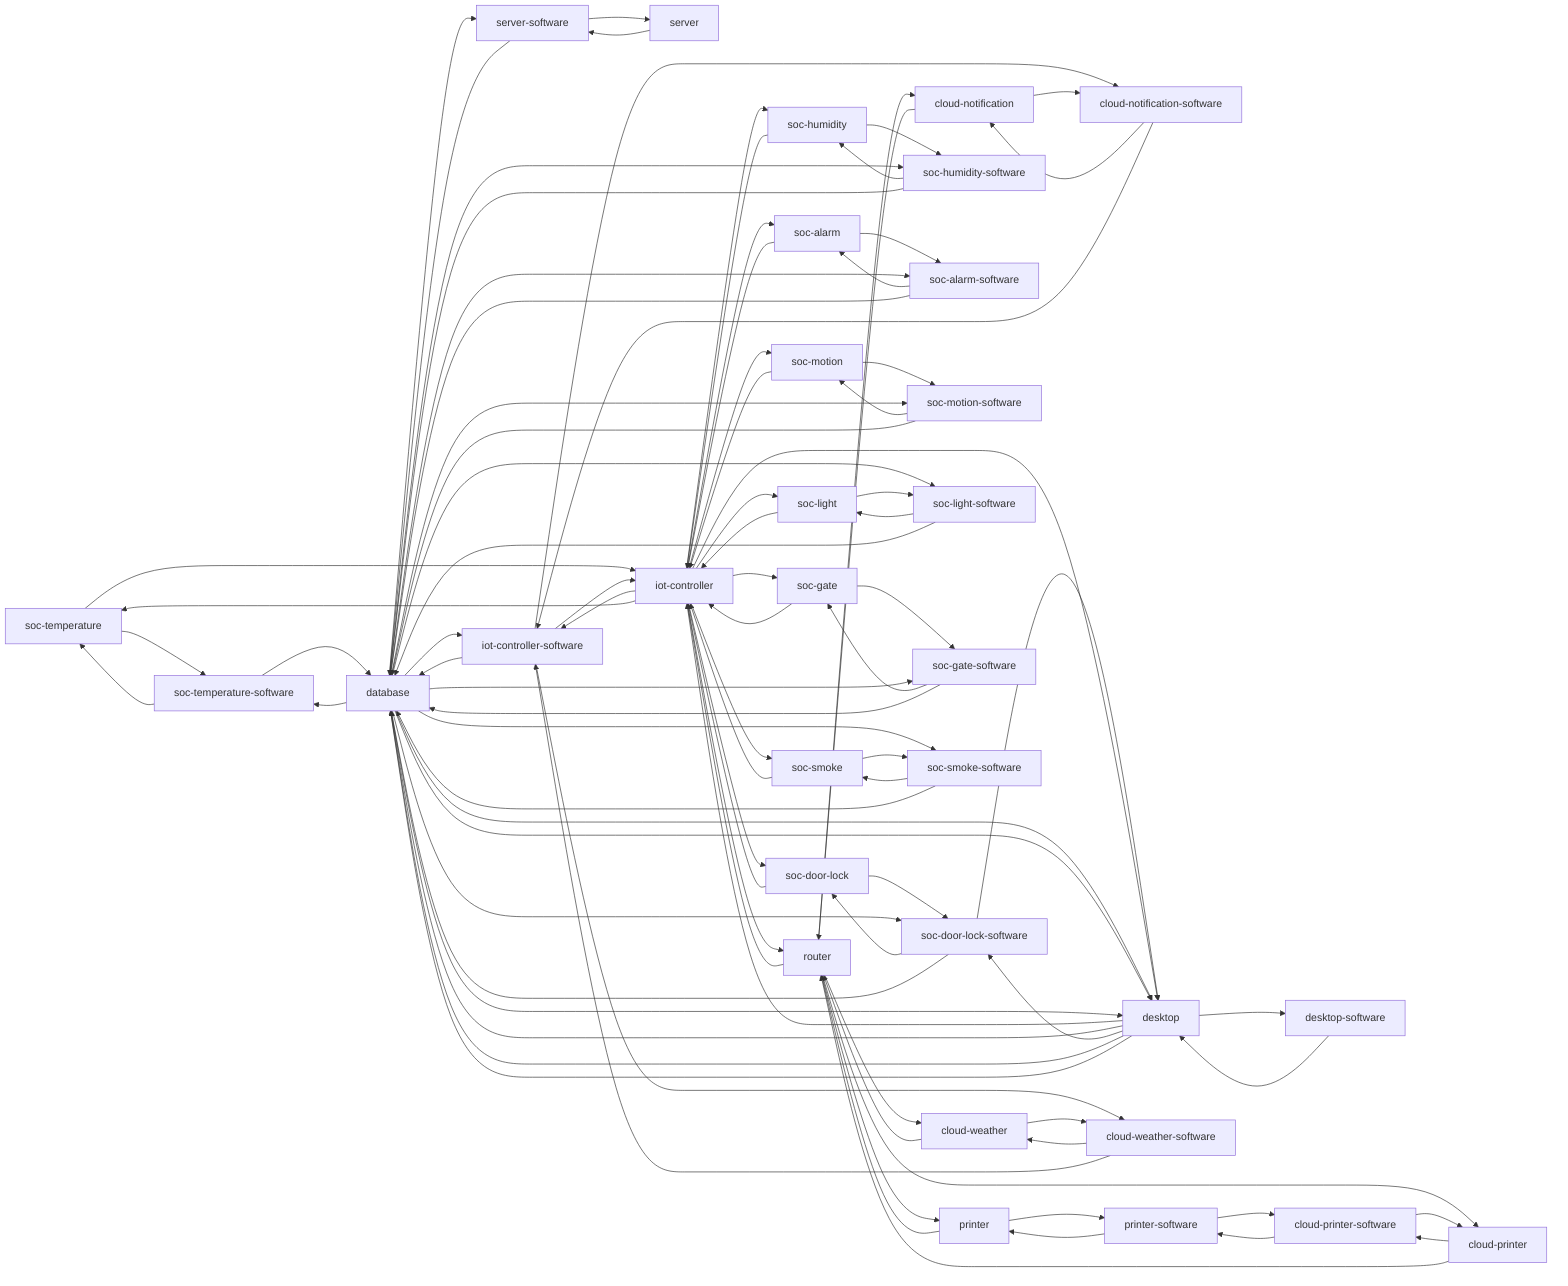 %% 215000
flowchart LR
	soc-temperature[soc-temperature]
	printer[printer]
	cloud-printer[cloud-printer]
	soc-door-lock-software[soc-door-lock-software]
	soc-motion[soc-motion]
	soc-humidity-software[soc-humidity-software]
	cloud-notification-software[cloud-notification-software]
	soc-alarm[soc-alarm]
	soc-humidity[soc-humidity]
	soc-alarm-software[soc-alarm-software]
	iot-controller-software[iot-controller-software]
	server[server]
	soc-door-lock[soc-door-lock]
	cloud-notification[cloud-notification]
	soc-motion-software[soc-motion-software]
	iot-controller[iot-controller]
	soc-temperature-software[soc-temperature-software]
	soc-gate[soc-gate]
	cloud-weather[cloud-weather]
	soc-light-software[soc-light-software]
	desktop-software[desktop-software]
	database[database]
	router[router]
	soc-smoke[soc-smoke]
	soc-gate-software[soc-gate-software]
	desktop[desktop]
	cloud-printer-software[cloud-printer-software]
	server-software[server-software]
	soc-light[soc-light]
	cloud-weather-software[cloud-weather-software]
	printer-software[printer-software]
	soc-smoke-software[soc-smoke-software]
	soc-temperature --> soc-temperature-software
	soc-temperature --> iot-controller
	printer --> printer-software
	printer --> router
	cloud-printer --> cloud-printer-software
	cloud-printer --> router
	soc-door-lock-software --> soc-door-lock
	soc-door-lock-software --> database
	soc-door-lock-software --> desktop
	soc-motion --> soc-motion-software
	soc-motion --> iot-controller
	soc-humidity-software --> soc-humidity
	soc-humidity-software --> database
	cloud-notification-software --> cloud-notification
	cloud-notification-software --> iot-controller-software
	soc-alarm --> soc-alarm-software
	soc-alarm --> iot-controller
	soc-humidity --> soc-humidity-software
	soc-humidity --> iot-controller
	soc-alarm-software --> soc-alarm
	soc-alarm-software --> database
	iot-controller-software --> iot-controller
	iot-controller-software --> database
	iot-controller-software --> cloud-weather-software
	iot-controller-software --> cloud-notification-software
	server --> server-software
	soc-door-lock --> soc-door-lock-software
	soc-door-lock --> iot-controller
	cloud-notification --> cloud-notification-software
	cloud-notification --> router
	soc-motion-software --> soc-motion
	soc-motion-software --> database
	iot-controller --> iot-controller-software
	iot-controller --> soc-motion
	iot-controller --> soc-humidity
	iot-controller --> soc-door-lock
	iot-controller --> soc-gate
	iot-controller --> soc-alarm
	iot-controller --> soc-smoke
	iot-controller --> soc-temperature
	iot-controller --> soc-light
	iot-controller --> router
	iot-controller --> desktop
	soc-temperature-software --> soc-temperature
	soc-temperature-software --> database
	soc-gate --> soc-gate-software
	soc-gate --> iot-controller
	cloud-weather --> cloud-weather-software
	cloud-weather --> router
	soc-light-software --> soc-light
	soc-light-software --> database
	desktop-software --> desktop
	database --> iot-controller-software
	database --> soc-motion-software
	database --> soc-humidity-software
	database --> soc-door-lock-software
	database --> soc-gate-software
	database --> soc-alarm-software
	database --> soc-smoke-software
	database --> soc-temperature-software
	database --> soc-light-software
	database --> server-software
	database --> desktop
	database --> desktop
	database --> desktop
	router --> iot-controller
	router --> printer
	router --> cloud-printer
	router --> cloud-weather
	router --> cloud-notification
	soc-smoke --> soc-smoke-software
	soc-smoke --> iot-controller
	soc-gate-software --> soc-gate
	soc-gate-software --> database
	desktop --> desktop-software
	desktop --> iot-controller
	desktop --> database
	desktop --> soc-door-lock-software
	desktop --> database
	desktop --> database
	cloud-printer-software --> cloud-printer
	cloud-printer-software --> printer-software
	server-software --> server
	server-software --> database
	soc-light --> soc-light-software
	soc-light --> iot-controller
	cloud-weather-software --> cloud-weather
	cloud-weather-software --> iot-controller-software
	printer-software --> printer
	printer-software --> cloud-printer-software
	soc-smoke-software --> soc-smoke
	soc-smoke-software --> database